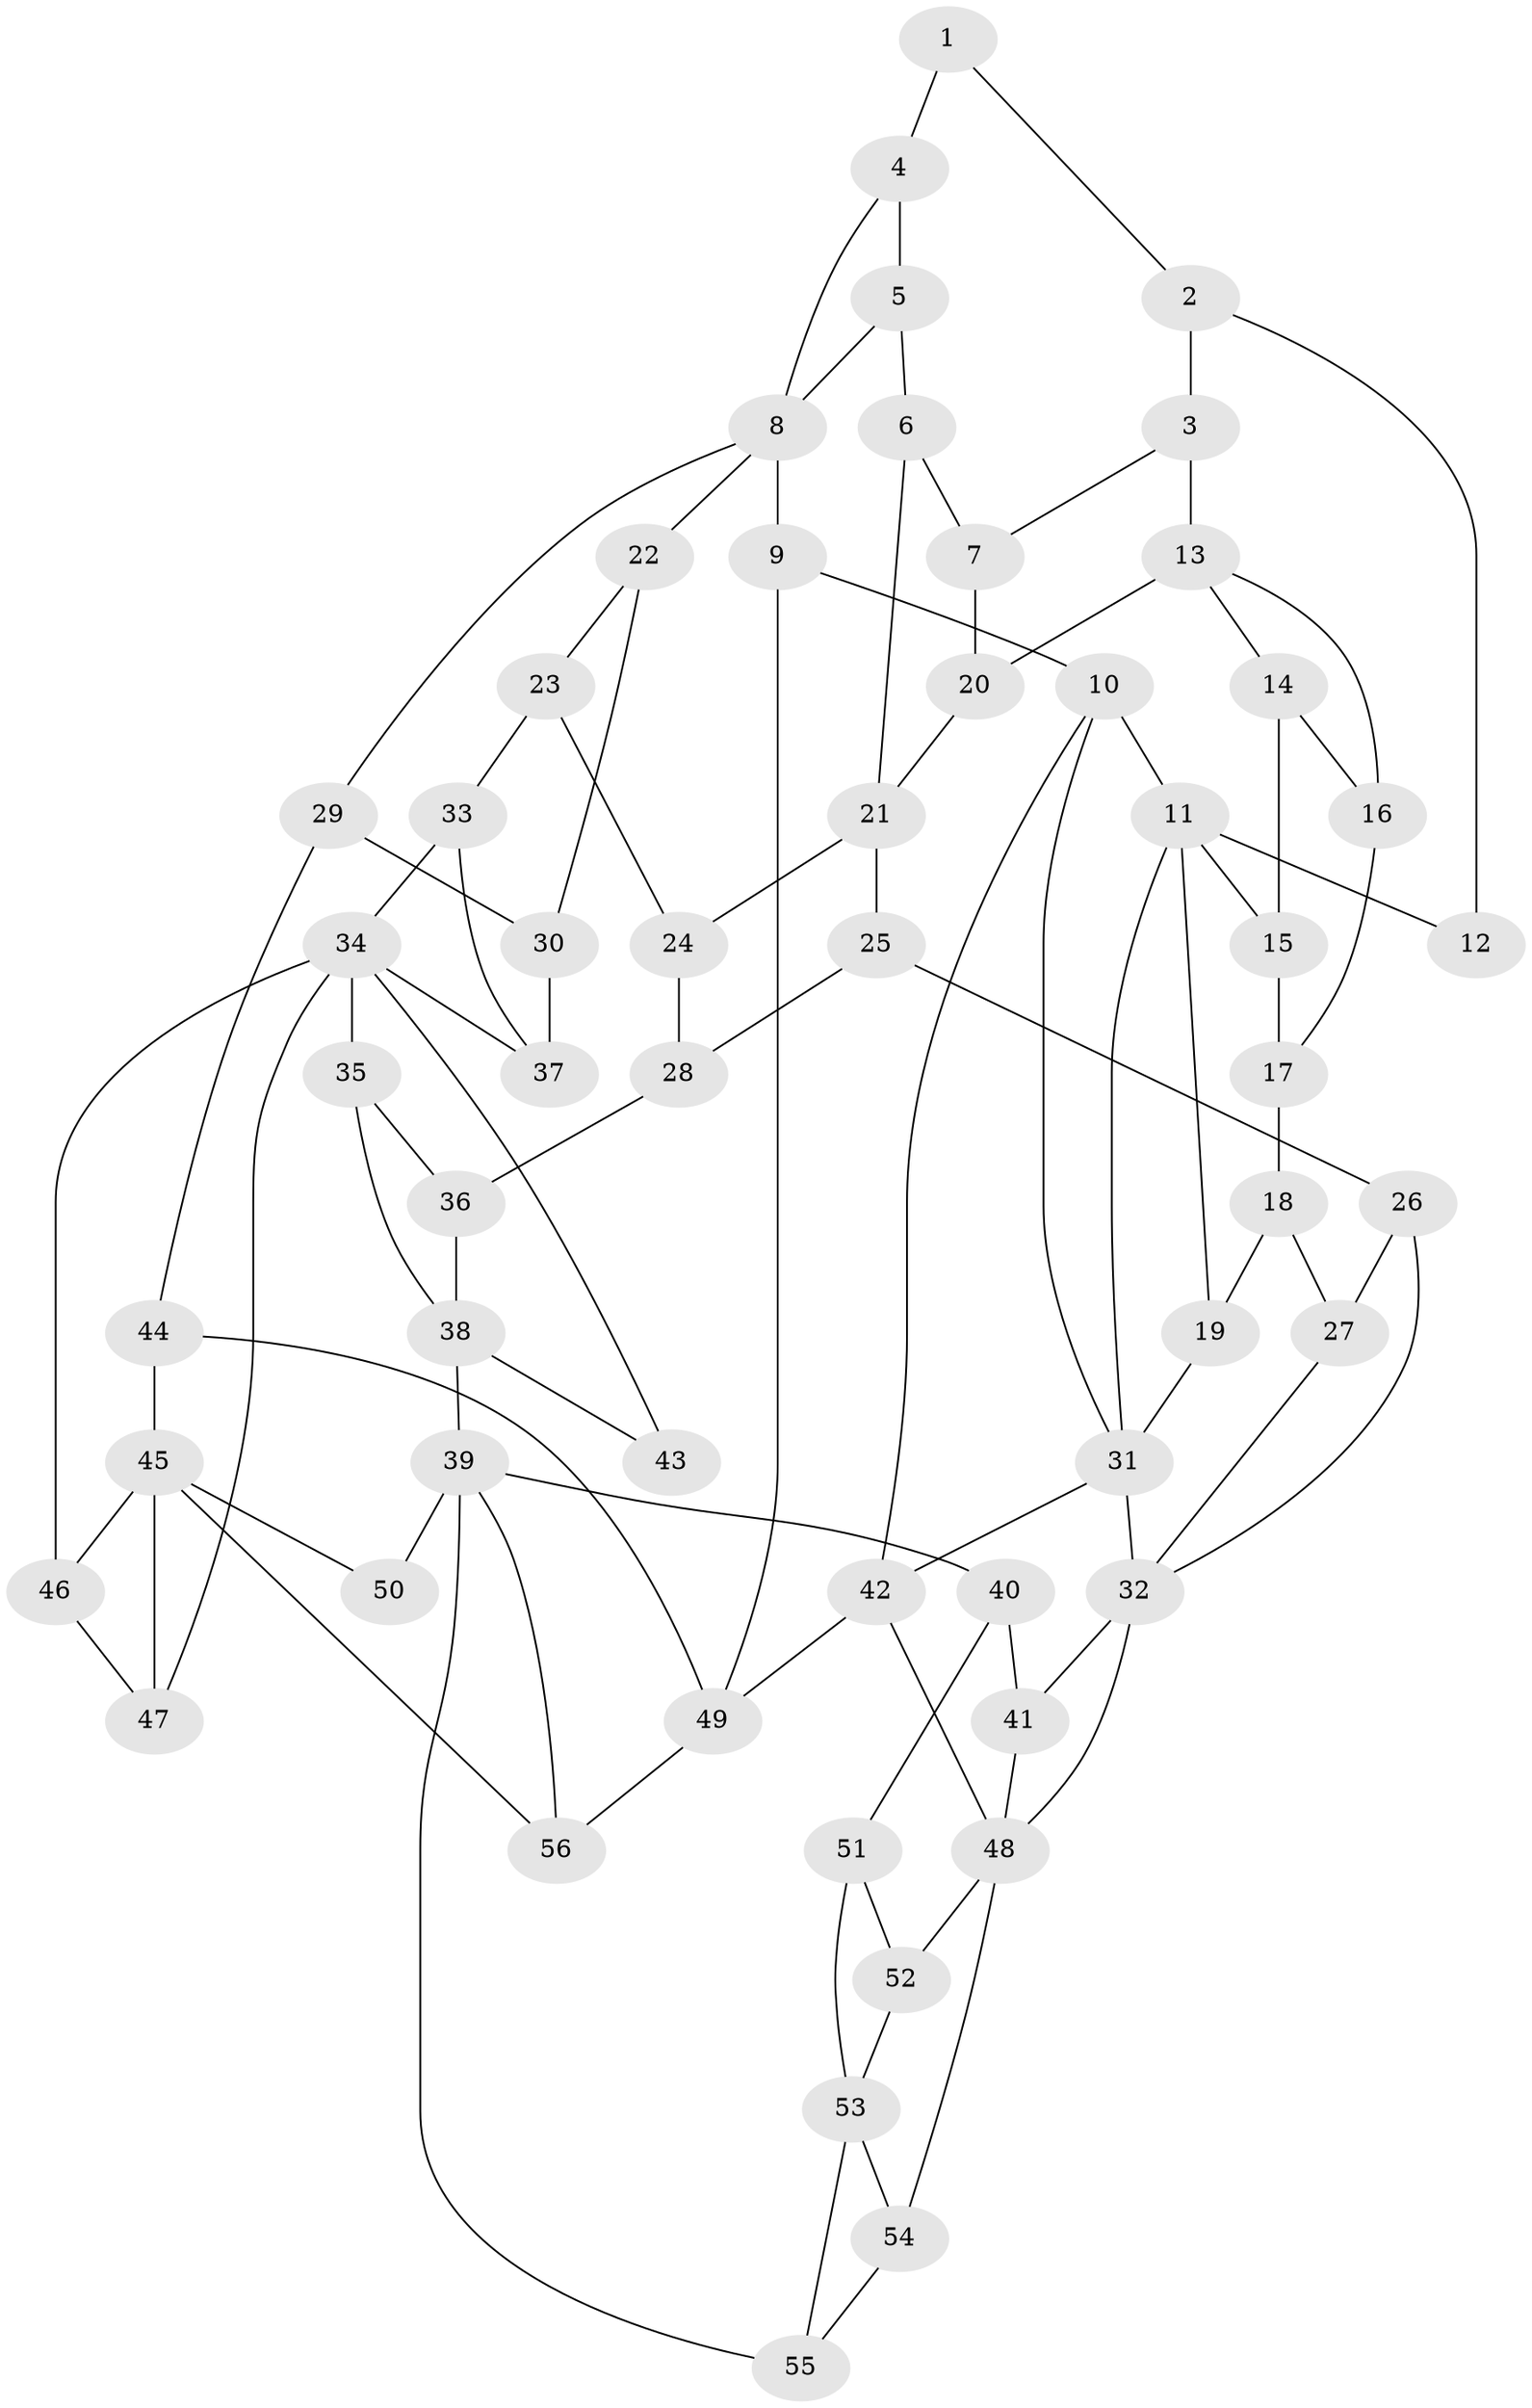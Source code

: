 // original degree distribution, {3: 0.021739130434782608, 4: 0.2826086956521739, 5: 0.43478260869565216, 6: 0.2608695652173913}
// Generated by graph-tools (version 1.1) at 2025/54/03/04/25 22:54:21]
// undirected, 56 vertices, 94 edges
graph export_dot {
  node [color=gray90,style=filled];
  1;
  2;
  3;
  4;
  5;
  6;
  7;
  8;
  9;
  10;
  11;
  12;
  13;
  14;
  15;
  16;
  17;
  18;
  19;
  20;
  21;
  22;
  23;
  24;
  25;
  26;
  27;
  28;
  29;
  30;
  31;
  32;
  33;
  34;
  35;
  36;
  37;
  38;
  39;
  40;
  41;
  42;
  43;
  44;
  45;
  46;
  47;
  48;
  49;
  50;
  51;
  52;
  53;
  54;
  55;
  56;
  1 -- 2 [weight=1.0];
  1 -- 4 [weight=1.0];
  2 -- 3 [weight=1.0];
  2 -- 12 [weight=1.0];
  3 -- 7 [weight=1.0];
  3 -- 13 [weight=2.0];
  4 -- 5 [weight=1.0];
  4 -- 8 [weight=1.0];
  5 -- 6 [weight=1.0];
  5 -- 8 [weight=1.0];
  6 -- 7 [weight=1.0];
  6 -- 21 [weight=1.0];
  7 -- 20 [weight=1.0];
  8 -- 9 [weight=2.0];
  8 -- 22 [weight=1.0];
  8 -- 29 [weight=1.0];
  9 -- 10 [weight=1.0];
  9 -- 49 [weight=1.0];
  10 -- 11 [weight=1.0];
  10 -- 31 [weight=1.0];
  10 -- 42 [weight=1.0];
  11 -- 12 [weight=2.0];
  11 -- 15 [weight=1.0];
  11 -- 19 [weight=1.0];
  11 -- 31 [weight=1.0];
  13 -- 14 [weight=1.0];
  13 -- 16 [weight=1.0];
  13 -- 20 [weight=1.0];
  14 -- 15 [weight=1.0];
  14 -- 16 [weight=1.0];
  15 -- 17 [weight=1.0];
  16 -- 17 [weight=1.0];
  17 -- 18 [weight=1.0];
  18 -- 19 [weight=1.0];
  18 -- 27 [weight=1.0];
  19 -- 31 [weight=1.0];
  20 -- 21 [weight=1.0];
  21 -- 24 [weight=1.0];
  21 -- 25 [weight=1.0];
  22 -- 23 [weight=1.0];
  22 -- 30 [weight=1.0];
  23 -- 24 [weight=1.0];
  23 -- 33 [weight=1.0];
  24 -- 28 [weight=1.0];
  25 -- 26 [weight=1.0];
  25 -- 28 [weight=1.0];
  26 -- 27 [weight=1.0];
  26 -- 32 [weight=1.0];
  27 -- 32 [weight=1.0];
  28 -- 36 [weight=1.0];
  29 -- 30 [weight=1.0];
  29 -- 44 [weight=1.0];
  30 -- 37 [weight=1.0];
  31 -- 32 [weight=2.0];
  31 -- 42 [weight=1.0];
  32 -- 41 [weight=1.0];
  32 -- 48 [weight=1.0];
  33 -- 34 [weight=1.0];
  33 -- 37 [weight=1.0];
  34 -- 35 [weight=1.0];
  34 -- 37 [weight=1.0];
  34 -- 43 [weight=1.0];
  34 -- 46 [weight=1.0];
  34 -- 47 [weight=1.0];
  35 -- 36 [weight=1.0];
  35 -- 38 [weight=1.0];
  36 -- 38 [weight=1.0];
  38 -- 39 [weight=2.0];
  38 -- 43 [weight=2.0];
  39 -- 40 [weight=1.0];
  39 -- 50 [weight=1.0];
  39 -- 55 [weight=1.0];
  39 -- 56 [weight=1.0];
  40 -- 41 [weight=1.0];
  40 -- 51 [weight=1.0];
  41 -- 48 [weight=1.0];
  42 -- 48 [weight=1.0];
  42 -- 49 [weight=1.0];
  44 -- 45 [weight=1.0];
  44 -- 49 [weight=1.0];
  45 -- 46 [weight=1.0];
  45 -- 47 [weight=1.0];
  45 -- 50 [weight=2.0];
  45 -- 56 [weight=1.0];
  46 -- 47 [weight=1.0];
  48 -- 52 [weight=1.0];
  48 -- 54 [weight=1.0];
  49 -- 56 [weight=1.0];
  51 -- 52 [weight=1.0];
  51 -- 53 [weight=1.0];
  52 -- 53 [weight=1.0];
  53 -- 54 [weight=1.0];
  53 -- 55 [weight=1.0];
  54 -- 55 [weight=1.0];
}
